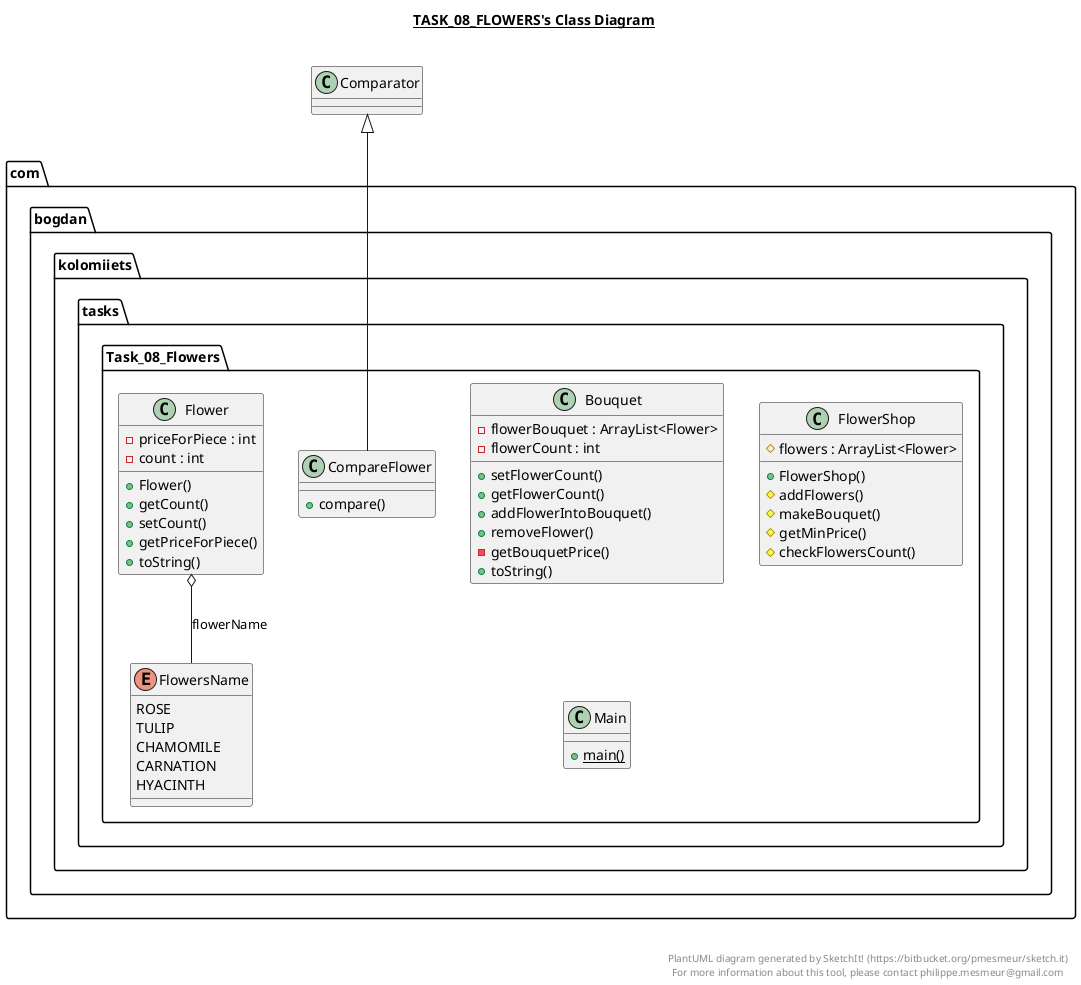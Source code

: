 @startuml

title __TASK_08_FLOWERS's Class Diagram__\n

  package com.bogdan.kolomiiets.tasks {
    package com.bogdan.kolomiiets.tasks.Task_08_Flowers {
      class Bouquet {
          - flowerBouquet : ArrayList<Flower>
          - flowerCount : int
          + setFlowerCount()
          + getFlowerCount()
          + addFlowerIntoBouquet()
          + removeFlower()
          - getBouquetPrice()
          + toString()
      }
    }
  }
  

  package com.bogdan.kolomiiets.tasks {
    package com.bogdan.kolomiiets.tasks.Task_08_Flowers {
      class CompareFlower {
          + compare()
      }
    }
  }
  

  package com.bogdan.kolomiiets.tasks {
    package com.bogdan.kolomiiets.tasks.Task_08_Flowers {
      class Flower {
          - priceForPiece : int
          - count : int
          + Flower()
          + getCount()
          + setCount()
          + getPriceForPiece()
          + toString()
      }
    }
  }
  

  package com.bogdan.kolomiiets.tasks {
    package com.bogdan.kolomiiets.tasks.Task_08_Flowers {
      class FlowerShop {
          # flowers : ArrayList<Flower>
          + FlowerShop()
          # addFlowers()
          # makeBouquet()
          # getMinPrice()
          # checkFlowersCount()
      }
    }
  }
  

  package com.bogdan.kolomiiets.tasks {
    package com.bogdan.kolomiiets.tasks.Task_08_Flowers {
      enum FlowersName {
        ROSE
        TULIP
        CHAMOMILE
        CARNATION
        HYACINTH
      }
    }
  }
  

  package com.bogdan.kolomiiets.tasks {
    package com.bogdan.kolomiiets.tasks.Task_08_Flowers {
      class Main {
          {static} + main()
      }
    }
  }
  

  CompareFlower -up-|> Comparator
  Flower o-- FlowersName : flowerName


right footer


PlantUML diagram generated by SketchIt! (https://bitbucket.org/pmesmeur/sketch.it)
For more information about this tool, please contact philippe.mesmeur@gmail.com
endfooter

@enduml
